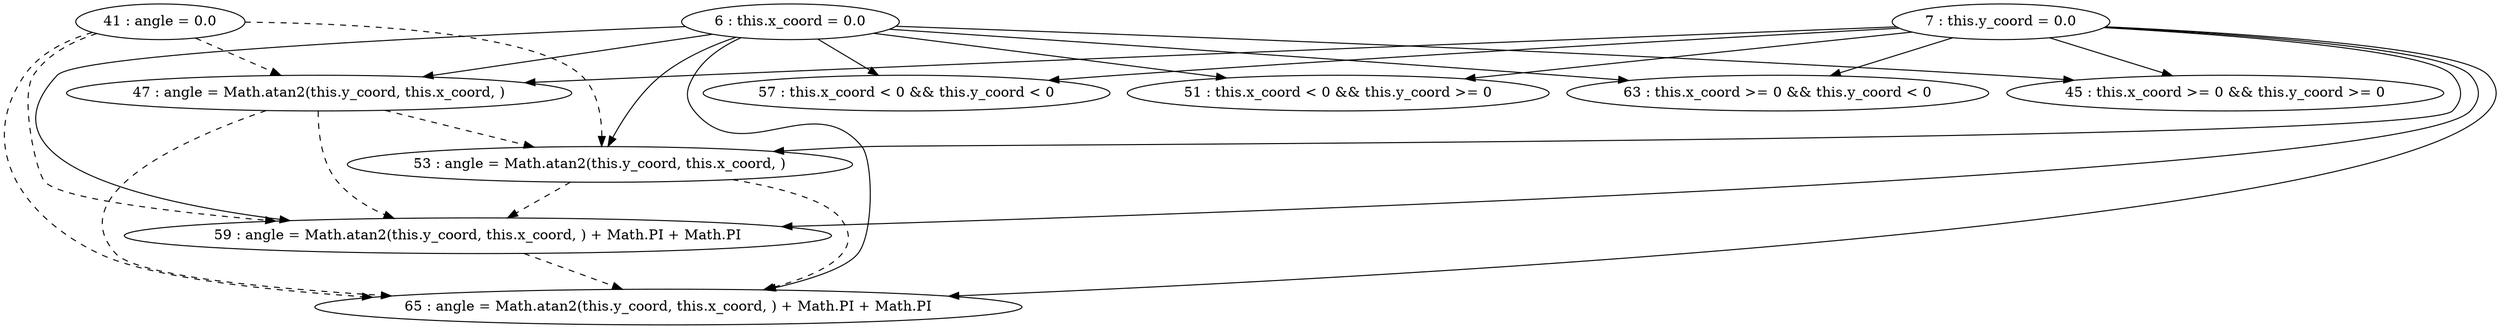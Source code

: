 digraph G {
"6 : this.x_coord = 0.0"
"6 : this.x_coord = 0.0" -> "47 : angle = Math.atan2(this.y_coord, this.x_coord, )"
"6 : this.x_coord = 0.0" -> "65 : angle = Math.atan2(this.y_coord, this.x_coord, ) + Math.PI + Math.PI"
"6 : this.x_coord = 0.0" -> "53 : angle = Math.atan2(this.y_coord, this.x_coord, )"
"6 : this.x_coord = 0.0" -> "51 : this.x_coord < 0 && this.y_coord >= 0"
"6 : this.x_coord = 0.0" -> "59 : angle = Math.atan2(this.y_coord, this.x_coord, ) + Math.PI + Math.PI"
"6 : this.x_coord = 0.0" -> "63 : this.x_coord >= 0 && this.y_coord < 0"
"6 : this.x_coord = 0.0" -> "45 : this.x_coord >= 0 && this.y_coord >= 0"
"6 : this.x_coord = 0.0" -> "57 : this.x_coord < 0 && this.y_coord < 0"
"7 : this.y_coord = 0.0"
"7 : this.y_coord = 0.0" -> "47 : angle = Math.atan2(this.y_coord, this.x_coord, )"
"7 : this.y_coord = 0.0" -> "65 : angle = Math.atan2(this.y_coord, this.x_coord, ) + Math.PI + Math.PI"
"7 : this.y_coord = 0.0" -> "53 : angle = Math.atan2(this.y_coord, this.x_coord, )"
"7 : this.y_coord = 0.0" -> "51 : this.x_coord < 0 && this.y_coord >= 0"
"7 : this.y_coord = 0.0" -> "59 : angle = Math.atan2(this.y_coord, this.x_coord, ) + Math.PI + Math.PI"
"7 : this.y_coord = 0.0" -> "63 : this.x_coord >= 0 && this.y_coord < 0"
"7 : this.y_coord = 0.0" -> "45 : this.x_coord >= 0 && this.y_coord >= 0"
"7 : this.y_coord = 0.0" -> "57 : this.x_coord < 0 && this.y_coord < 0"
"41 : angle = 0.0"
"41 : angle = 0.0" -> "47 : angle = Math.atan2(this.y_coord, this.x_coord, )" [style=dashed]
"41 : angle = 0.0" -> "65 : angle = Math.atan2(this.y_coord, this.x_coord, ) + Math.PI + Math.PI" [style=dashed]
"41 : angle = 0.0" -> "53 : angle = Math.atan2(this.y_coord, this.x_coord, )" [style=dashed]
"41 : angle = 0.0" -> "59 : angle = Math.atan2(this.y_coord, this.x_coord, ) + Math.PI + Math.PI" [style=dashed]
"45 : this.x_coord >= 0 && this.y_coord >= 0"
"47 : angle = Math.atan2(this.y_coord, this.x_coord, )"
"47 : angle = Math.atan2(this.y_coord, this.x_coord, )" -> "65 : angle = Math.atan2(this.y_coord, this.x_coord, ) + Math.PI + Math.PI" [style=dashed]
"47 : angle = Math.atan2(this.y_coord, this.x_coord, )" -> "53 : angle = Math.atan2(this.y_coord, this.x_coord, )" [style=dashed]
"47 : angle = Math.atan2(this.y_coord, this.x_coord, )" -> "59 : angle = Math.atan2(this.y_coord, this.x_coord, ) + Math.PI + Math.PI" [style=dashed]
"51 : this.x_coord < 0 && this.y_coord >= 0"
"53 : angle = Math.atan2(this.y_coord, this.x_coord, )"
"53 : angle = Math.atan2(this.y_coord, this.x_coord, )" -> "65 : angle = Math.atan2(this.y_coord, this.x_coord, ) + Math.PI + Math.PI" [style=dashed]
"53 : angle = Math.atan2(this.y_coord, this.x_coord, )" -> "59 : angle = Math.atan2(this.y_coord, this.x_coord, ) + Math.PI + Math.PI" [style=dashed]
"57 : this.x_coord < 0 && this.y_coord < 0"
"59 : angle = Math.atan2(this.y_coord, this.x_coord, ) + Math.PI + Math.PI"
"59 : angle = Math.atan2(this.y_coord, this.x_coord, ) + Math.PI + Math.PI" -> "65 : angle = Math.atan2(this.y_coord, this.x_coord, ) + Math.PI + Math.PI" [style=dashed]
"63 : this.x_coord >= 0 && this.y_coord < 0"
"65 : angle = Math.atan2(this.y_coord, this.x_coord, ) + Math.PI + Math.PI"
}